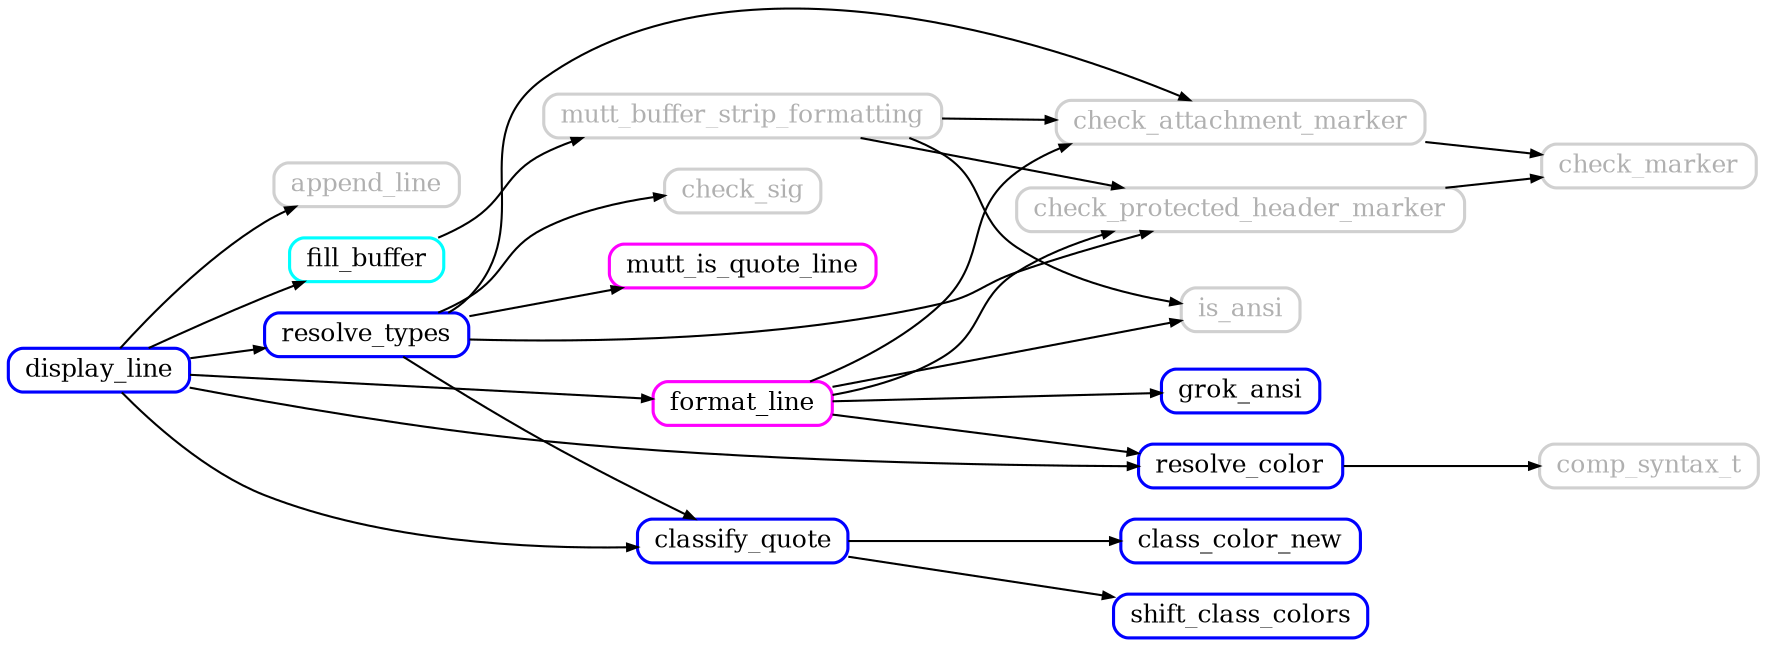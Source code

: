 digraph display_line
{
	graph [
		rankdir="LR"
		nodesep="0.2"
		ranksep="0.5"
		compound="true"
	]

	node [
		shape="Mrecord"
		fontsize="12"
		fillcolor="#ffffff"
		style="filled"
		height="0.2"
		penwidth="1.5"
		color="black"
	]

	edge [
		penwidth="1.0"
		arrowsize="0.5"
	]

	// Deps: None
	node [ color="#d0d0d0" fontcolor="#b0b0b0" ]
	append_line
	check_attachment_marker
	check_marker
	check_protected_header_marker
	check_sig
	comp_syntax_t
	is_ansi
	mutt_buffer_strip_formatting

	node [ fontcolor="#000000" ]

	// Deps: Config
	node [ color="#ff00ff" ]
	mutt_is_quote_line // $quote_regex, $smileys
	format_line        // $markers, $pager

	// Deps: Colors
	node [ color="#0000ff" ]
	classify_quote
	class_color_new
	display_line // $smart_wrap, $toggle_quoted_show_levels, $quote_regex
	grok_ansi
	resolve_color // $markers
	resolve_types
	shift_class_colors

	// Deps: External file
	node [ color="#00ffff" ]
	fill_buffer

	node [ color="#000000" ]

	check_attachment_marker -> check_marker
	check_protected_header_marker -> check_marker
	classify_quote -> class_color_new
	classify_quote -> shift_class_colors
	display_line -> append_line
	display_line -> classify_quote
	display_line -> fill_buffer
	display_line -> format_line
	display_line -> resolve_color
	display_line -> resolve_types
	fill_buffer -> mutt_buffer_strip_formatting
	format_line -> check_attachment_marker
	format_line -> check_protected_header_marker
	format_line -> grok_ansi
	format_line -> is_ansi
	format_line -> resolve_color
	mutt_buffer_strip_formatting -> check_attachment_marker
	mutt_buffer_strip_formatting -> check_protected_header_marker
	mutt_buffer_strip_formatting -> is_ansi
	resolve_color -> comp_syntax_t
	resolve_types -> check_attachment_marker
	resolve_types -> check_protected_header_marker
	resolve_types -> check_sig
	resolve_types -> classify_quote
	resolve_types -> mutt_is_quote_line

}
